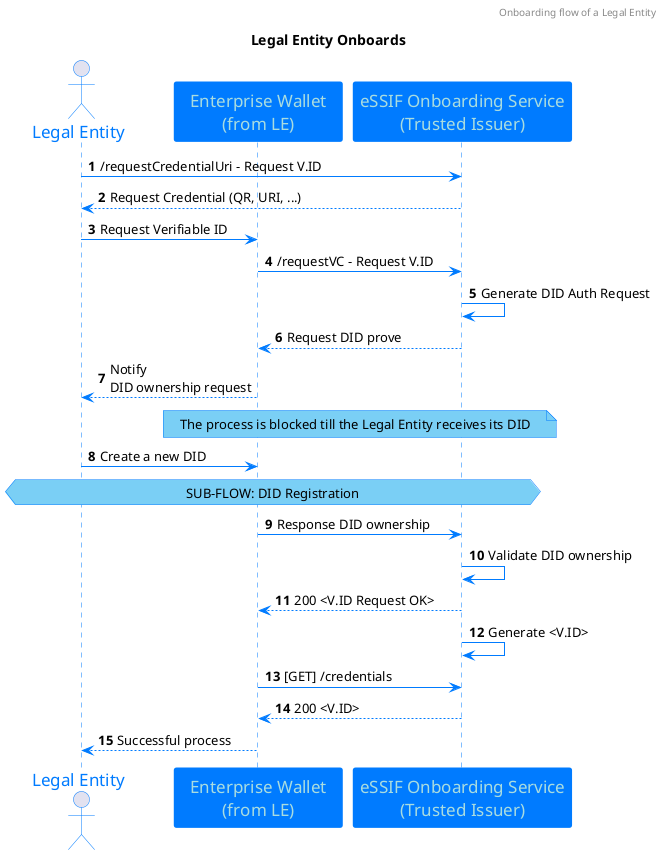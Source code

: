 @startuml
'https://plantuml.com/sequence-diagram

skinparam classFontColor 007BFF
skinparam classFontSize 12
skinparam classFontName Aapex
skinparam backgroundColor white
skinparam minClassWidth 155
skinparam nodesep 34
skinparam ranksep 70

skinparam sequence {
ArrowColor 007BFF
ActorBorderColor 007BFF
LifeLineBorderColor 007BFF
LifeLineBackgroundColor 007BFF

ParticipantBorderColor 007BFF
ParticipantBackgroundColor 007BFF
ParticipantFontName Impact
ParticipantFontSize 17
ParticipantFontColor #A9DCDF

'ActorBackgroundColor aqua
ActorFontColor 007BFF
ActorFontSize 17
ActorFontName Aapex
}

skinparam class {
BorderColor 007BFF
ArrowColor 007BFF
BackgroundColor white
}

skinparam interface {
BorderColor 007BFF
ArrowColor 007BFF
}

skinparam note {
BorderColor 007BFF
BackgroundColor 7ACFF5
}


autonumber

header Onboarding flow of a Legal Entity
title
Legal Entity Onboards
end title
autonumber
actor "Legal Entity" as LE
participant "Enterprise Wallet\n(from LE)" as EW
participant "eSSIF Onboarding Service\n(Trusted Issuer)" as TI

LE -> TI: /requestCredentialUri - Request V.ID
TI --> LE: Request Credential (QR, URI, ...)
LE -> EW: Request Verifiable ID
EW -> TI: /requestVC - Request V.ID
TI -> TI: Generate DID Auth Request
TI --> EW: Request DID prove
EW --> LE: Notify\nDID ownership request
note over TI, EW: The process is blocked till the Legal Entity receives its DID
LE -> EW: Create a new DID

hnote across:SUB-FLOW: DID Registration

EW -> TI: Response DID ownership
TI -> TI: Validate DID ownership
TI --> EW: 200 <V.ID Request OK>
TI -> TI: Generate <V.ID>
EW -> TI: [GET] /credentials
TI --> EW: 200 <V.ID>

EW --> LE: Successful process
@enduml
